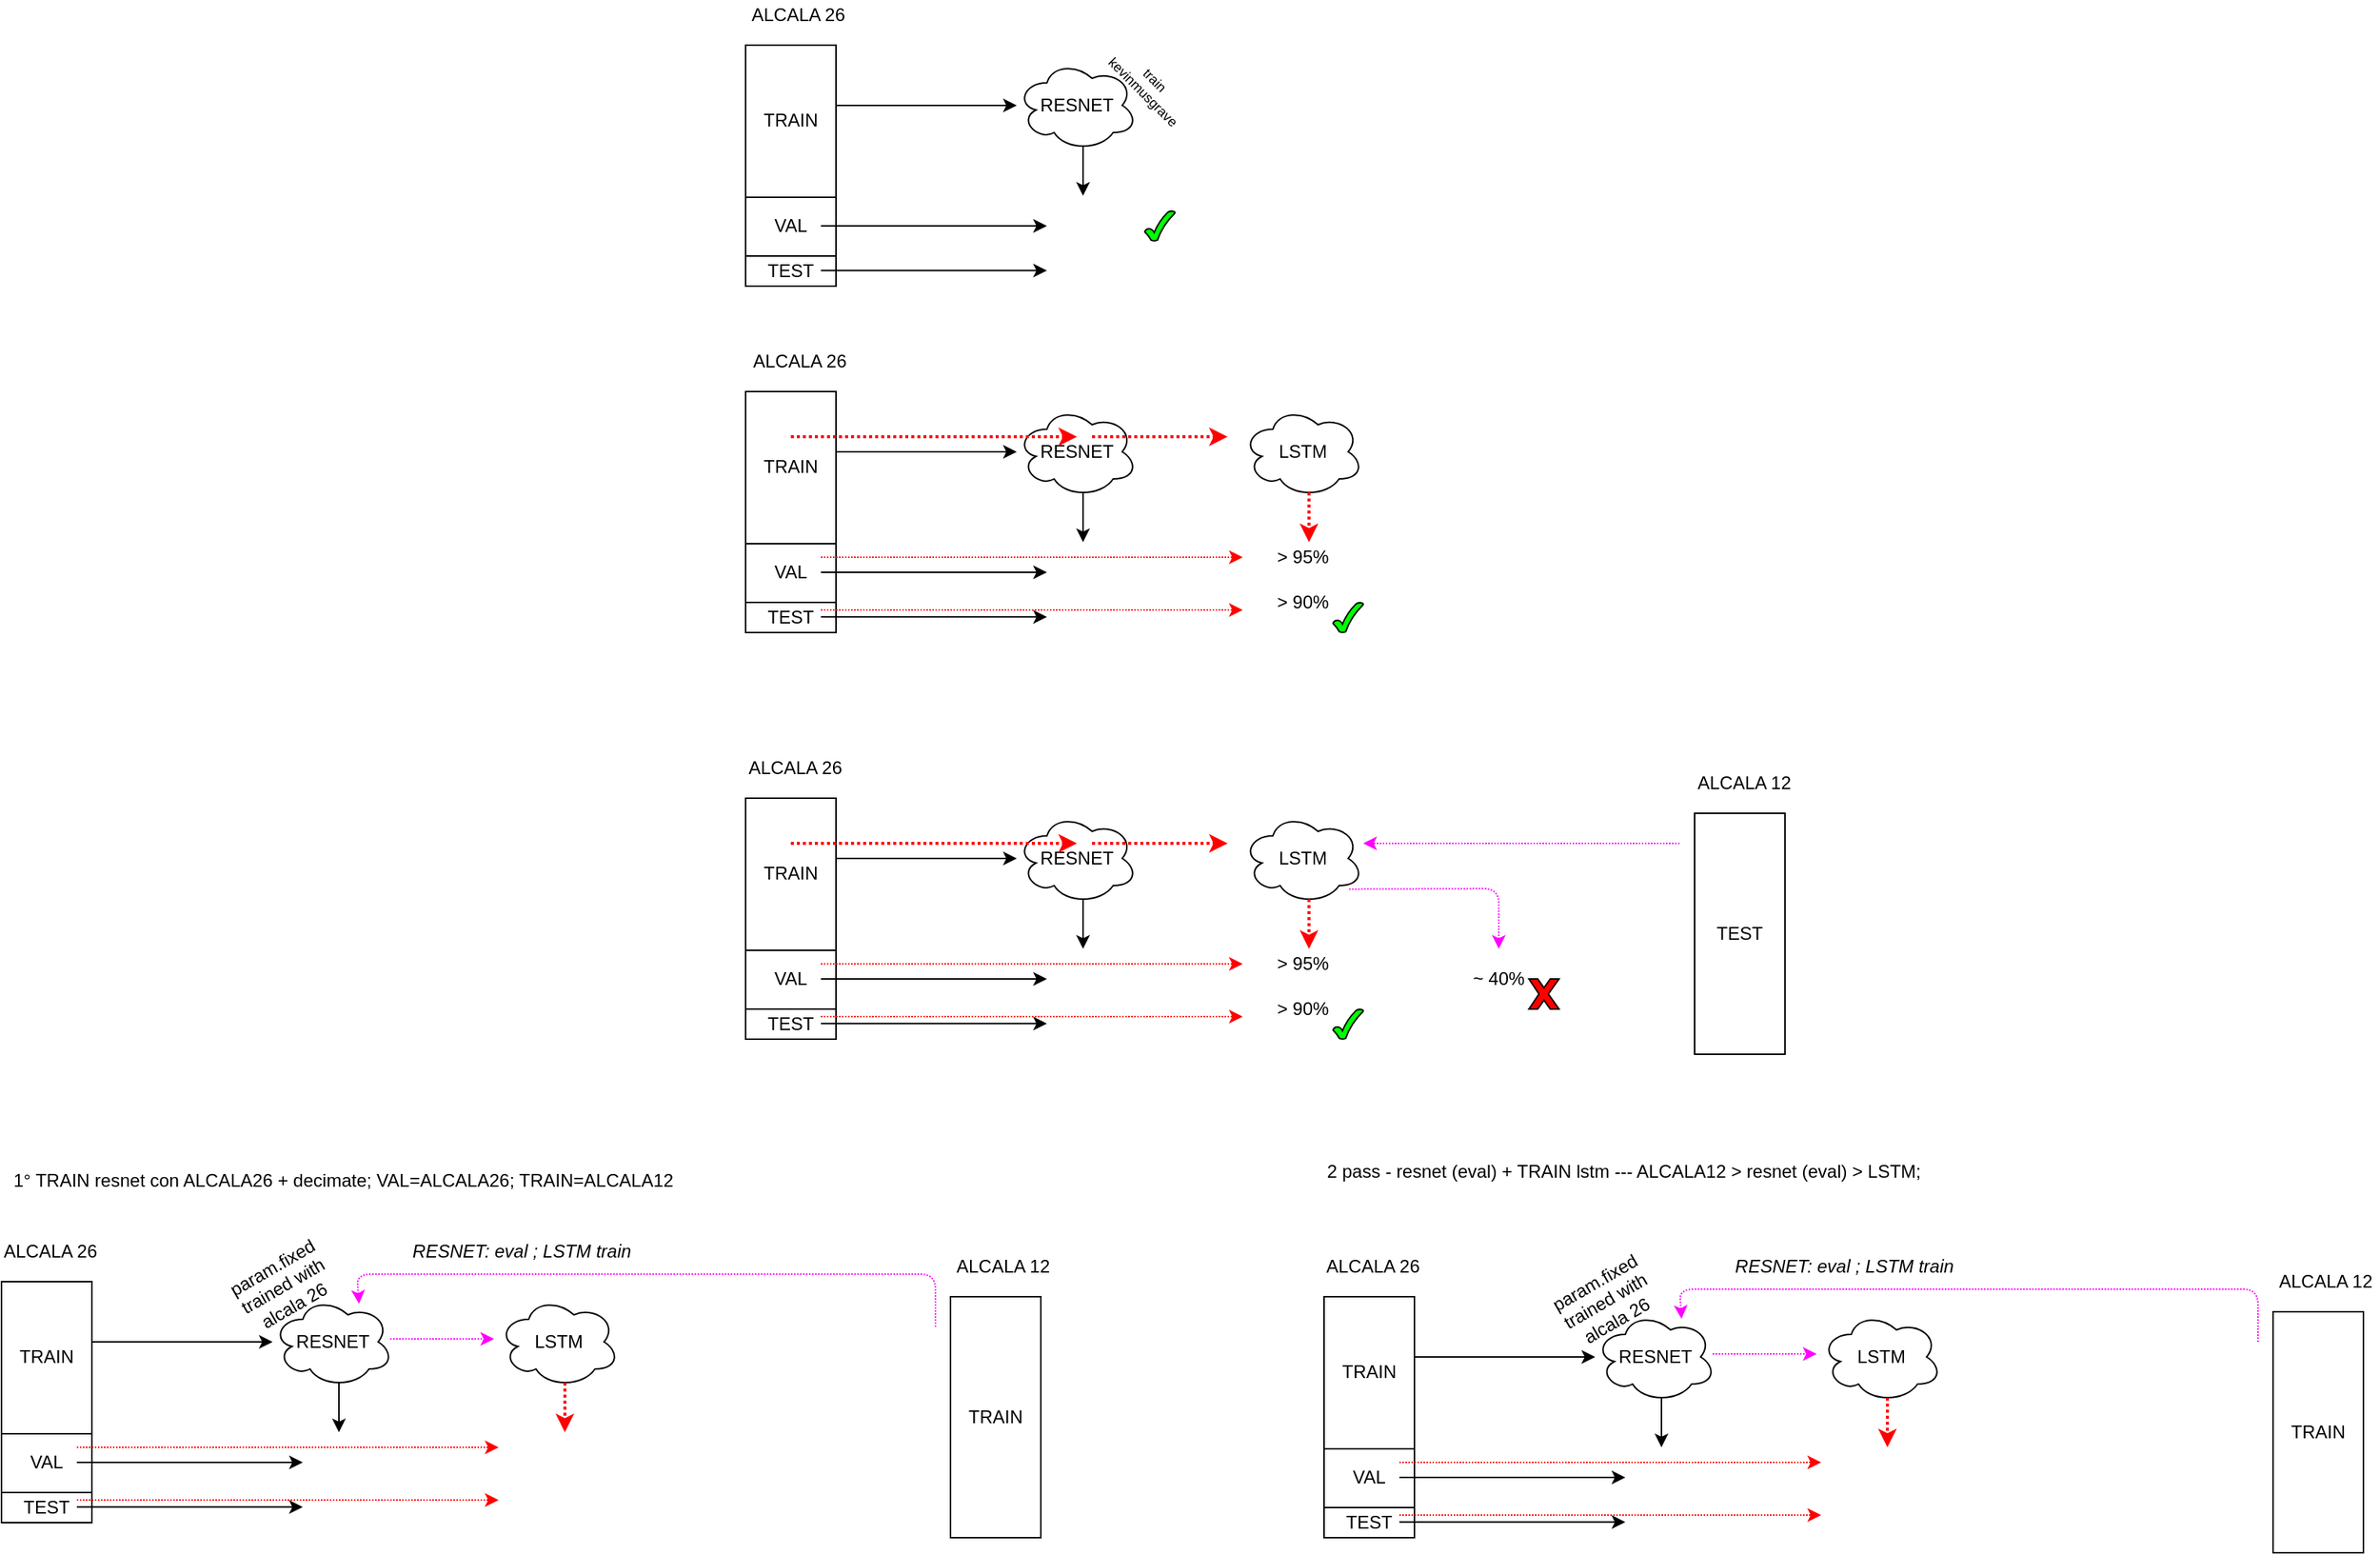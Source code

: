 <mxfile version="14.3.2" type="github">
  <diagram id="OwbG5oHq4rT-jGktvwgA" name="Page-1">
    <mxGraphModel dx="1822" dy="739" grid="0" gridSize="10" guides="1" tooltips="1" connect="1" arrows="1" fold="1" page="0" pageScale="1" pageWidth="827" pageHeight="1169" math="0" shadow="0">
      <root>
        <mxCell id="0" />
        <mxCell id="1" parent="0" />
        <mxCell id="dqrIhCOy4dputuyZEAVO-1" value="" style="rounded=0;whiteSpace=wrap;html=1;" parent="1" vertex="1">
          <mxGeometry x="740" y="710" width="60" height="160" as="geometry" />
        </mxCell>
        <mxCell id="dqrIhCOy4dputuyZEAVO-5" value="ALCALA 12" style="text;html=1;strokeColor=none;fillColor=none;align=center;verticalAlign=middle;whiteSpace=wrap;rounded=0;" parent="1" vertex="1">
          <mxGeometry x="740" y="680" width="66" height="20" as="geometry" />
        </mxCell>
        <mxCell id="dqrIhCOy4dputuyZEAVO-12" style="edgeStyle=orthogonalEdgeStyle;rounded=0;orthogonalLoop=1;jettySize=auto;html=1;exitX=1;exitY=0.25;exitDx=0;exitDy=0;entryX=0;entryY=0.5;entryDx=0;entryDy=0;entryPerimeter=0;" parent="1" source="dqrIhCOy4dputuyZEAVO-6" target="dqrIhCOy4dputuyZEAVO-10" edge="1">
          <mxGeometry relative="1" as="geometry" />
        </mxCell>
        <mxCell id="dqrIhCOy4dputuyZEAVO-6" value="" style="rounded=0;whiteSpace=wrap;html=1;" parent="1" vertex="1">
          <mxGeometry x="110" y="200" width="60" height="160" as="geometry" />
        </mxCell>
        <mxCell id="dqrIhCOy4dputuyZEAVO-7" value="" style="endArrow=none;html=1;exitX=0;exitY=0.75;exitDx=0;exitDy=0;" parent="1" edge="1">
          <mxGeometry width="50" height="50" relative="1" as="geometry">
            <mxPoint x="110" y="301" as="sourcePoint" />
            <mxPoint x="170" y="301" as="targetPoint" />
          </mxGeometry>
        </mxCell>
        <mxCell id="dqrIhCOy4dputuyZEAVO-8" value="" style="endArrow=none;html=1;exitX=0;exitY=0.75;exitDx=0;exitDy=0;" parent="1" edge="1">
          <mxGeometry width="50" height="50" relative="1" as="geometry">
            <mxPoint x="110" y="340" as="sourcePoint" />
            <mxPoint x="170" y="340" as="targetPoint" />
          </mxGeometry>
        </mxCell>
        <mxCell id="dqrIhCOy4dputuyZEAVO-9" value="ALCALA 26" style="text;html=1;strokeColor=none;fillColor=none;align=center;verticalAlign=middle;whiteSpace=wrap;rounded=0;" parent="1" vertex="1">
          <mxGeometry x="110" y="170" width="70" height="20" as="geometry" />
        </mxCell>
        <mxCell id="dqrIhCOy4dputuyZEAVO-18" style="edgeStyle=orthogonalEdgeStyle;rounded=0;orthogonalLoop=1;jettySize=auto;html=1;exitX=0.55;exitY=0.95;exitDx=0;exitDy=0;exitPerimeter=0;" parent="1" source="dqrIhCOy4dputuyZEAVO-10" edge="1">
          <mxGeometry relative="1" as="geometry">
            <mxPoint x="334" y="300" as="targetPoint" />
          </mxGeometry>
        </mxCell>
        <mxCell id="dqrIhCOy4dputuyZEAVO-10" value="RESNET" style="ellipse;shape=cloud;whiteSpace=wrap;html=1;" parent="1" vertex="1">
          <mxGeometry x="290" y="210" width="80" height="60" as="geometry" />
        </mxCell>
        <mxCell id="dqrIhCOy4dputuyZEAVO-11" value="LSTM" style="ellipse;shape=cloud;whiteSpace=wrap;html=1;" parent="1" vertex="1">
          <mxGeometry x="440" y="440" width="80" height="60" as="geometry" />
        </mxCell>
        <mxCell id="dqrIhCOy4dputuyZEAVO-13" value="TRAIN" style="text;html=1;strokeColor=none;fillColor=none;align=center;verticalAlign=middle;whiteSpace=wrap;rounded=0;" parent="1" vertex="1">
          <mxGeometry x="120" y="240" width="40" height="20" as="geometry" />
        </mxCell>
        <mxCell id="dqrIhCOy4dputuyZEAVO-20" style="edgeStyle=orthogonalEdgeStyle;rounded=0;orthogonalLoop=1;jettySize=auto;html=1;" parent="1" source="dqrIhCOy4dputuyZEAVO-14" edge="1">
          <mxGeometry relative="1" as="geometry">
            <mxPoint x="310" y="320" as="targetPoint" />
          </mxGeometry>
        </mxCell>
        <mxCell id="dqrIhCOy4dputuyZEAVO-14" value="VAL" style="text;html=1;strokeColor=none;fillColor=none;align=center;verticalAlign=middle;whiteSpace=wrap;rounded=0;" parent="1" vertex="1">
          <mxGeometry x="120" y="310" width="40" height="20" as="geometry" />
        </mxCell>
        <mxCell id="dqrIhCOy4dputuyZEAVO-15" value="TEST" style="text;html=1;strokeColor=none;fillColor=none;align=center;verticalAlign=middle;whiteSpace=wrap;rounded=0;" parent="1" vertex="1">
          <mxGeometry x="120" y="340" width="40" height="20" as="geometry" />
        </mxCell>
        <mxCell id="dqrIhCOy4dputuyZEAVO-21" style="edgeStyle=orthogonalEdgeStyle;rounded=0;orthogonalLoop=1;jettySize=auto;html=1;" parent="1" edge="1">
          <mxGeometry relative="1" as="geometry">
            <mxPoint x="310" y="349.67" as="targetPoint" />
            <mxPoint x="160" y="349.67" as="sourcePoint" />
          </mxGeometry>
        </mxCell>
        <mxCell id="dqrIhCOy4dputuyZEAVO-23" style="edgeStyle=orthogonalEdgeStyle;rounded=0;orthogonalLoop=1;jettySize=auto;html=1;exitX=1;exitY=0.25;exitDx=0;exitDy=0;entryX=0;entryY=0.5;entryDx=0;entryDy=0;entryPerimeter=0;" parent="1" source="dqrIhCOy4dputuyZEAVO-24" target="dqrIhCOy4dputuyZEAVO-29" edge="1">
          <mxGeometry relative="1" as="geometry" />
        </mxCell>
        <mxCell id="dqrIhCOy4dputuyZEAVO-24" value="" style="rounded=0;whiteSpace=wrap;html=1;" parent="1" vertex="1">
          <mxGeometry x="110" y="430" width="60" height="160" as="geometry" />
        </mxCell>
        <mxCell id="dqrIhCOy4dputuyZEAVO-25" value="" style="endArrow=none;html=1;exitX=0;exitY=0.75;exitDx=0;exitDy=0;" parent="1" edge="1">
          <mxGeometry width="50" height="50" relative="1" as="geometry">
            <mxPoint x="110" y="531" as="sourcePoint" />
            <mxPoint x="170" y="531" as="targetPoint" />
          </mxGeometry>
        </mxCell>
        <mxCell id="dqrIhCOy4dputuyZEAVO-26" value="" style="endArrow=none;html=1;exitX=0;exitY=0.75;exitDx=0;exitDy=0;" parent="1" edge="1">
          <mxGeometry width="50" height="50" relative="1" as="geometry">
            <mxPoint x="110" y="570" as="sourcePoint" />
            <mxPoint x="170" y="570" as="targetPoint" />
          </mxGeometry>
        </mxCell>
        <mxCell id="dqrIhCOy4dputuyZEAVO-27" value="ALCALA 26" style="text;html=1;strokeColor=none;fillColor=none;align=center;verticalAlign=middle;whiteSpace=wrap;rounded=0;" parent="1" vertex="1">
          <mxGeometry x="110" y="400" width="72" height="20" as="geometry" />
        </mxCell>
        <mxCell id="dqrIhCOy4dputuyZEAVO-28" style="edgeStyle=orthogonalEdgeStyle;rounded=0;orthogonalLoop=1;jettySize=auto;html=1;exitX=0.55;exitY=0.95;exitDx=0;exitDy=0;exitPerimeter=0;" parent="1" source="dqrIhCOy4dputuyZEAVO-29" edge="1">
          <mxGeometry relative="1" as="geometry">
            <mxPoint x="334" y="530" as="targetPoint" />
          </mxGeometry>
        </mxCell>
        <mxCell id="dqrIhCOy4dputuyZEAVO-29" value="RESNET" style="ellipse;shape=cloud;whiteSpace=wrap;html=1;" parent="1" vertex="1">
          <mxGeometry x="290" y="440" width="80" height="60" as="geometry" />
        </mxCell>
        <mxCell id="dqrIhCOy4dputuyZEAVO-30" value="TRAIN" style="text;html=1;strokeColor=none;fillColor=none;align=center;verticalAlign=middle;whiteSpace=wrap;rounded=0;" parent="1" vertex="1">
          <mxGeometry x="120" y="470" width="40" height="20" as="geometry" />
        </mxCell>
        <mxCell id="dqrIhCOy4dputuyZEAVO-31" style="edgeStyle=orthogonalEdgeStyle;rounded=0;orthogonalLoop=1;jettySize=auto;html=1;" parent="1" source="dqrIhCOy4dputuyZEAVO-32" edge="1">
          <mxGeometry relative="1" as="geometry">
            <mxPoint x="310" y="550" as="targetPoint" />
          </mxGeometry>
        </mxCell>
        <mxCell id="dqrIhCOy4dputuyZEAVO-32" value="VAL" style="text;html=1;strokeColor=none;fillColor=none;align=center;verticalAlign=middle;whiteSpace=wrap;rounded=0;" parent="1" vertex="1">
          <mxGeometry x="120" y="540" width="40" height="20" as="geometry" />
        </mxCell>
        <mxCell id="dqrIhCOy4dputuyZEAVO-33" value="TEST" style="text;html=1;strokeColor=none;fillColor=none;align=center;verticalAlign=middle;whiteSpace=wrap;rounded=0;" parent="1" vertex="1">
          <mxGeometry x="120" y="570" width="40" height="20" as="geometry" />
        </mxCell>
        <mxCell id="dqrIhCOy4dputuyZEAVO-34" style="edgeStyle=orthogonalEdgeStyle;rounded=0;orthogonalLoop=1;jettySize=auto;html=1;" parent="1" edge="1">
          <mxGeometry relative="1" as="geometry">
            <mxPoint x="310" y="579.67" as="targetPoint" />
            <mxPoint x="160" y="579.67" as="sourcePoint" />
          </mxGeometry>
        </mxCell>
        <mxCell id="dqrIhCOy4dputuyZEAVO-22" style="edgeStyle=orthogonalEdgeStyle;rounded=0;orthogonalLoop=1;jettySize=auto;html=1;fillColor=#f8cecc;strokeColor=#FF0000;strokeWidth=2;dashed=1;dashPattern=1 1;" parent="1" edge="1">
          <mxGeometry relative="1" as="geometry">
            <mxPoint x="330" y="460" as="targetPoint" />
            <mxPoint x="140" y="460" as="sourcePoint" />
          </mxGeometry>
        </mxCell>
        <mxCell id="dqrIhCOy4dputuyZEAVO-35" style="edgeStyle=orthogonalEdgeStyle;rounded=0;orthogonalLoop=1;jettySize=auto;html=1;fillColor=#f8cecc;strokeColor=#FF0000;strokeWidth=2;dashed=1;dashPattern=1 1;" parent="1" edge="1">
          <mxGeometry relative="1" as="geometry">
            <mxPoint x="430" y="460" as="targetPoint" />
            <mxPoint x="340" y="460" as="sourcePoint" />
          </mxGeometry>
        </mxCell>
        <mxCell id="dqrIhCOy4dputuyZEAVO-37" style="edgeStyle=orthogonalEdgeStyle;rounded=0;orthogonalLoop=1;jettySize=auto;html=1;fillColor=#f8cecc;strokeColor=#FF0000;strokeWidth=2;dashed=1;dashPattern=1 1;exitX=0.55;exitY=0.95;exitDx=0;exitDy=0;exitPerimeter=0;" parent="1" source="dqrIhCOy4dputuyZEAVO-11" edge="1">
          <mxGeometry relative="1" as="geometry">
            <mxPoint x="484" y="530" as="targetPoint" />
            <mxPoint x="350" y="470" as="sourcePoint" />
          </mxGeometry>
        </mxCell>
        <mxCell id="dqrIhCOy4dputuyZEAVO-38" value="&amp;gt; 95%" style="text;html=1;strokeColor=none;fillColor=none;align=center;verticalAlign=middle;whiteSpace=wrap;rounded=0;" parent="1" vertex="1">
          <mxGeometry x="450" y="530" width="60" height="20" as="geometry" />
        </mxCell>
        <mxCell id="dqrIhCOy4dputuyZEAVO-39" value="&amp;gt; 90%" style="text;html=1;strokeColor=none;fillColor=none;align=center;verticalAlign=middle;whiteSpace=wrap;rounded=0;" parent="1" vertex="1">
          <mxGeometry x="450" y="560" width="60" height="20" as="geometry" />
        </mxCell>
        <mxCell id="dqrIhCOy4dputuyZEAVO-40" style="edgeStyle=orthogonalEdgeStyle;rounded=0;orthogonalLoop=1;jettySize=auto;html=1;fillColor=#f8cecc;strokeColor=#FF0000;strokeWidth=1;dashed=1;dashPattern=1 1;" parent="1" edge="1">
          <mxGeometry relative="1" as="geometry">
            <mxPoint x="440" y="540" as="targetPoint" />
            <mxPoint x="160" y="540" as="sourcePoint" />
          </mxGeometry>
        </mxCell>
        <mxCell id="dqrIhCOy4dputuyZEAVO-41" style="edgeStyle=orthogonalEdgeStyle;rounded=0;orthogonalLoop=1;jettySize=auto;html=1;fillColor=#f8cecc;strokeColor=#FF0000;strokeWidth=1;dashed=1;dashPattern=1 1;" parent="1" edge="1">
          <mxGeometry relative="1" as="geometry">
            <mxPoint x="440" y="575" as="targetPoint" />
            <mxPoint x="160" y="575" as="sourcePoint" />
          </mxGeometry>
        </mxCell>
        <mxCell id="dqrIhCOy4dputuyZEAVO-42" style="edgeStyle=orthogonalEdgeStyle;rounded=0;orthogonalLoop=1;jettySize=auto;html=1;exitX=0.5;exitY=1;exitDx=0;exitDy=0;dashed=1;dashPattern=1 1;strokeColor=#FF0000;strokeWidth=1;" parent="1" source="dqrIhCOy4dputuyZEAVO-39" target="dqrIhCOy4dputuyZEAVO-39" edge="1">
          <mxGeometry relative="1" as="geometry" />
        </mxCell>
        <mxCell id="dqrIhCOy4dputuyZEAVO-43" value="" style="verticalLabelPosition=bottom;verticalAlign=top;html=1;shape=mxgraph.basic.tick;fillColor=#00FF00;" parent="1" vertex="1">
          <mxGeometry x="375" y="310" width="20" height="20" as="geometry" />
        </mxCell>
        <mxCell id="dqrIhCOy4dputuyZEAVO-44" value="" style="verticalLabelPosition=bottom;verticalAlign=top;html=1;shape=mxgraph.basic.tick;fillColor=#00FF00;" parent="1" vertex="1">
          <mxGeometry x="500" y="570" width="20" height="20" as="geometry" />
        </mxCell>
        <mxCell id="dqrIhCOy4dputuyZEAVO-45" value="LSTM" style="ellipse;shape=cloud;whiteSpace=wrap;html=1;" parent="1" vertex="1">
          <mxGeometry x="440" y="710" width="80" height="60" as="geometry" />
        </mxCell>
        <mxCell id="dqrIhCOy4dputuyZEAVO-46" style="edgeStyle=orthogonalEdgeStyle;rounded=0;orthogonalLoop=1;jettySize=auto;html=1;exitX=1;exitY=0.25;exitDx=0;exitDy=0;entryX=0;entryY=0.5;entryDx=0;entryDy=0;entryPerimeter=0;" parent="1" source="dqrIhCOy4dputuyZEAVO-47" target="dqrIhCOy4dputuyZEAVO-52" edge="1">
          <mxGeometry relative="1" as="geometry" />
        </mxCell>
        <mxCell id="dqrIhCOy4dputuyZEAVO-47" value="" style="rounded=0;whiteSpace=wrap;html=1;" parent="1" vertex="1">
          <mxGeometry x="110" y="700" width="60" height="160" as="geometry" />
        </mxCell>
        <mxCell id="dqrIhCOy4dputuyZEAVO-48" value="" style="endArrow=none;html=1;exitX=0;exitY=0.75;exitDx=0;exitDy=0;" parent="1" edge="1">
          <mxGeometry width="50" height="50" relative="1" as="geometry">
            <mxPoint x="110" y="801" as="sourcePoint" />
            <mxPoint x="170" y="801" as="targetPoint" />
          </mxGeometry>
        </mxCell>
        <mxCell id="dqrIhCOy4dputuyZEAVO-49" value="" style="endArrow=none;html=1;exitX=0;exitY=0.75;exitDx=0;exitDy=0;" parent="1" edge="1">
          <mxGeometry width="50" height="50" relative="1" as="geometry">
            <mxPoint x="110" y="840" as="sourcePoint" />
            <mxPoint x="170" y="840" as="targetPoint" />
          </mxGeometry>
        </mxCell>
        <mxCell id="dqrIhCOy4dputuyZEAVO-50" value="ALCALA 26" style="text;html=1;strokeColor=none;fillColor=none;align=center;verticalAlign=middle;whiteSpace=wrap;rounded=0;" parent="1" vertex="1">
          <mxGeometry x="110" y="670" width="66" height="20" as="geometry" />
        </mxCell>
        <mxCell id="dqrIhCOy4dputuyZEAVO-51" style="edgeStyle=orthogonalEdgeStyle;rounded=0;orthogonalLoop=1;jettySize=auto;html=1;exitX=0.55;exitY=0.95;exitDx=0;exitDy=0;exitPerimeter=0;" parent="1" source="dqrIhCOy4dputuyZEAVO-52" edge="1">
          <mxGeometry relative="1" as="geometry">
            <mxPoint x="334" y="800" as="targetPoint" />
          </mxGeometry>
        </mxCell>
        <mxCell id="dqrIhCOy4dputuyZEAVO-52" value="RESNET" style="ellipse;shape=cloud;whiteSpace=wrap;html=1;" parent="1" vertex="1">
          <mxGeometry x="290" y="710" width="80" height="60" as="geometry" />
        </mxCell>
        <mxCell id="dqrIhCOy4dputuyZEAVO-53" value="TRAIN" style="text;html=1;strokeColor=none;fillColor=none;align=center;verticalAlign=middle;whiteSpace=wrap;rounded=0;" parent="1" vertex="1">
          <mxGeometry x="120" y="740" width="40" height="20" as="geometry" />
        </mxCell>
        <mxCell id="dqrIhCOy4dputuyZEAVO-54" style="edgeStyle=orthogonalEdgeStyle;rounded=0;orthogonalLoop=1;jettySize=auto;html=1;" parent="1" source="dqrIhCOy4dputuyZEAVO-55" edge="1">
          <mxGeometry relative="1" as="geometry">
            <mxPoint x="310" y="820" as="targetPoint" />
          </mxGeometry>
        </mxCell>
        <mxCell id="dqrIhCOy4dputuyZEAVO-55" value="VAL" style="text;html=1;strokeColor=none;fillColor=none;align=center;verticalAlign=middle;whiteSpace=wrap;rounded=0;" parent="1" vertex="1">
          <mxGeometry x="120" y="810" width="40" height="20" as="geometry" />
        </mxCell>
        <mxCell id="dqrIhCOy4dputuyZEAVO-56" value="TEST" style="text;html=1;strokeColor=none;fillColor=none;align=center;verticalAlign=middle;whiteSpace=wrap;rounded=0;" parent="1" vertex="1">
          <mxGeometry x="120" y="840" width="40" height="20" as="geometry" />
        </mxCell>
        <mxCell id="dqrIhCOy4dputuyZEAVO-57" style="edgeStyle=orthogonalEdgeStyle;rounded=0;orthogonalLoop=1;jettySize=auto;html=1;" parent="1" edge="1">
          <mxGeometry relative="1" as="geometry">
            <mxPoint x="310" y="849.67" as="targetPoint" />
            <mxPoint x="160" y="849.67" as="sourcePoint" />
          </mxGeometry>
        </mxCell>
        <mxCell id="dqrIhCOy4dputuyZEAVO-58" style="edgeStyle=orthogonalEdgeStyle;rounded=0;orthogonalLoop=1;jettySize=auto;html=1;fillColor=#f8cecc;strokeColor=#FF0000;strokeWidth=2;dashed=1;dashPattern=1 1;" parent="1" edge="1">
          <mxGeometry relative="1" as="geometry">
            <mxPoint x="330" y="730" as="targetPoint" />
            <mxPoint x="140" y="730" as="sourcePoint" />
          </mxGeometry>
        </mxCell>
        <mxCell id="dqrIhCOy4dputuyZEAVO-59" style="edgeStyle=orthogonalEdgeStyle;rounded=0;orthogonalLoop=1;jettySize=auto;html=1;fillColor=#f8cecc;strokeColor=#FF0000;strokeWidth=2;dashed=1;dashPattern=1 1;" parent="1" edge="1">
          <mxGeometry relative="1" as="geometry">
            <mxPoint x="430" y="730" as="targetPoint" />
            <mxPoint x="340" y="730" as="sourcePoint" />
          </mxGeometry>
        </mxCell>
        <mxCell id="dqrIhCOy4dputuyZEAVO-60" style="edgeStyle=orthogonalEdgeStyle;rounded=0;orthogonalLoop=1;jettySize=auto;html=1;fillColor=#f8cecc;strokeColor=#FF0000;strokeWidth=2;dashed=1;dashPattern=1 1;exitX=0.55;exitY=0.95;exitDx=0;exitDy=0;exitPerimeter=0;" parent="1" source="dqrIhCOy4dputuyZEAVO-45" edge="1">
          <mxGeometry relative="1" as="geometry">
            <mxPoint x="484" y="800" as="targetPoint" />
            <mxPoint x="350" y="740" as="sourcePoint" />
          </mxGeometry>
        </mxCell>
        <mxCell id="dqrIhCOy4dputuyZEAVO-61" value="&amp;gt; 95%" style="text;html=1;strokeColor=none;fillColor=none;align=center;verticalAlign=middle;whiteSpace=wrap;rounded=0;" parent="1" vertex="1">
          <mxGeometry x="450" y="800" width="60" height="20" as="geometry" />
        </mxCell>
        <mxCell id="dqrIhCOy4dputuyZEAVO-62" value="&amp;gt; 90%" style="text;html=1;strokeColor=none;fillColor=none;align=center;verticalAlign=middle;whiteSpace=wrap;rounded=0;" parent="1" vertex="1">
          <mxGeometry x="450" y="830" width="60" height="20" as="geometry" />
        </mxCell>
        <mxCell id="dqrIhCOy4dputuyZEAVO-63" style="edgeStyle=orthogonalEdgeStyle;rounded=0;orthogonalLoop=1;jettySize=auto;html=1;fillColor=#f8cecc;strokeColor=#FF0000;strokeWidth=1;dashed=1;dashPattern=1 1;" parent="1" edge="1">
          <mxGeometry relative="1" as="geometry">
            <mxPoint x="440" y="810" as="targetPoint" />
            <mxPoint x="160" y="810" as="sourcePoint" />
          </mxGeometry>
        </mxCell>
        <mxCell id="dqrIhCOy4dputuyZEAVO-64" style="edgeStyle=orthogonalEdgeStyle;rounded=0;orthogonalLoop=1;jettySize=auto;html=1;fillColor=#f8cecc;strokeColor=#FF0000;strokeWidth=1;dashed=1;dashPattern=1 1;" parent="1" edge="1">
          <mxGeometry relative="1" as="geometry">
            <mxPoint x="440" y="845" as="targetPoint" />
            <mxPoint x="160" y="845" as="sourcePoint" />
          </mxGeometry>
        </mxCell>
        <mxCell id="dqrIhCOy4dputuyZEAVO-65" style="edgeStyle=orthogonalEdgeStyle;rounded=0;orthogonalLoop=1;jettySize=auto;html=1;exitX=0.5;exitY=1;exitDx=0;exitDy=0;dashed=1;dashPattern=1 1;strokeColor=#FF0000;strokeWidth=1;" parent="1" source="dqrIhCOy4dputuyZEAVO-62" target="dqrIhCOy4dputuyZEAVO-62" edge="1">
          <mxGeometry relative="1" as="geometry" />
        </mxCell>
        <mxCell id="dqrIhCOy4dputuyZEAVO-66" value="" style="verticalLabelPosition=bottom;verticalAlign=top;html=1;shape=mxgraph.basic.tick;fillColor=#00FF00;" parent="1" vertex="1">
          <mxGeometry x="500" y="840" width="20" height="20" as="geometry" />
        </mxCell>
        <mxCell id="dqrIhCOy4dputuyZEAVO-67" value="TEST" style="text;html=1;strokeColor=none;fillColor=none;align=center;verticalAlign=middle;whiteSpace=wrap;rounded=0;" parent="1" vertex="1">
          <mxGeometry x="750" y="780" width="40" height="20" as="geometry" />
        </mxCell>
        <mxCell id="dqrIhCOy4dputuyZEAVO-68" value="" style="endArrow=classic;html=1;dashed=1;dashPattern=1 1;strokeWidth=1;fillColor=#ffe6cc;strokeColor=#FF00FF;" parent="1" edge="1">
          <mxGeometry width="50" height="50" relative="1" as="geometry">
            <mxPoint x="730" y="730" as="sourcePoint" />
            <mxPoint x="520" y="730" as="targetPoint" />
          </mxGeometry>
        </mxCell>
        <mxCell id="dqrIhCOy4dputuyZEAVO-69" value="" style="endArrow=classic;html=1;dashed=1;dashPattern=1 1;strokeColor=#FF00FF;strokeWidth=1;exitX=0.883;exitY=0.839;exitDx=0;exitDy=0;exitPerimeter=0;" parent="1" source="dqrIhCOy4dputuyZEAVO-45" edge="1">
          <mxGeometry width="50" height="50" relative="1" as="geometry">
            <mxPoint x="400" y="780" as="sourcePoint" />
            <mxPoint x="610" y="800" as="targetPoint" />
            <Array as="points">
              <mxPoint x="610" y="760" />
            </Array>
          </mxGeometry>
        </mxCell>
        <mxCell id="dqrIhCOy4dputuyZEAVO-70" value="~ 40%" style="text;html=1;strokeColor=none;fillColor=none;align=center;verticalAlign=middle;whiteSpace=wrap;rounded=0;" parent="1" vertex="1">
          <mxGeometry x="580" y="810" width="60" height="20" as="geometry" />
        </mxCell>
        <mxCell id="dqrIhCOy4dputuyZEAVO-71" value="" style="verticalLabelPosition=bottom;verticalAlign=top;html=1;shape=mxgraph.basic.x;fillColor=#FF0000;" parent="1" vertex="1">
          <mxGeometry x="630" y="820" width="20" height="20" as="geometry" />
        </mxCell>
        <mxCell id="dqrIhCOy4dputuyZEAVO-73" value="" style="rounded=0;whiteSpace=wrap;html=1;" parent="1" vertex="1">
          <mxGeometry x="1124" y="1041" width="60" height="160" as="geometry" />
        </mxCell>
        <mxCell id="dqrIhCOy4dputuyZEAVO-74" value="ALCALA 12" style="text;html=1;strokeColor=none;fillColor=none;align=center;verticalAlign=middle;whiteSpace=wrap;rounded=0;" parent="1" vertex="1">
          <mxGeometry x="1124" y="1011" width="70" height="20" as="geometry" />
        </mxCell>
        <mxCell id="dqrIhCOy4dputuyZEAVO-75" value="LSTM" style="ellipse;shape=cloud;whiteSpace=wrap;html=1;" parent="1" vertex="1">
          <mxGeometry x="824" y="1041" width="80" height="60" as="geometry" />
        </mxCell>
        <mxCell id="dqrIhCOy4dputuyZEAVO-76" style="edgeStyle=orthogonalEdgeStyle;rounded=0;orthogonalLoop=1;jettySize=auto;html=1;exitX=1;exitY=0.25;exitDx=0;exitDy=0;entryX=0;entryY=0.5;entryDx=0;entryDy=0;entryPerimeter=0;" parent="1" source="dqrIhCOy4dputuyZEAVO-77" target="dqrIhCOy4dputuyZEAVO-82" edge="1">
          <mxGeometry relative="1" as="geometry" />
        </mxCell>
        <mxCell id="dqrIhCOy4dputuyZEAVO-77" value="" style="rounded=0;whiteSpace=wrap;html=1;" parent="1" vertex="1">
          <mxGeometry x="494" y="1031" width="60" height="160" as="geometry" />
        </mxCell>
        <mxCell id="dqrIhCOy4dputuyZEAVO-78" value="" style="endArrow=none;html=1;exitX=0;exitY=0.75;exitDx=0;exitDy=0;" parent="1" edge="1">
          <mxGeometry width="50" height="50" relative="1" as="geometry">
            <mxPoint x="494" y="1132" as="sourcePoint" />
            <mxPoint x="554" y="1132" as="targetPoint" />
          </mxGeometry>
        </mxCell>
        <mxCell id="dqrIhCOy4dputuyZEAVO-79" value="" style="endArrow=none;html=1;exitX=0;exitY=0.75;exitDx=0;exitDy=0;" parent="1" edge="1">
          <mxGeometry width="50" height="50" relative="1" as="geometry">
            <mxPoint x="494" y="1171" as="sourcePoint" />
            <mxPoint x="554" y="1171" as="targetPoint" />
          </mxGeometry>
        </mxCell>
        <mxCell id="dqrIhCOy4dputuyZEAVO-80" value="ALCALA 26" style="text;html=1;strokeColor=none;fillColor=none;align=center;verticalAlign=middle;whiteSpace=wrap;rounded=0;" parent="1" vertex="1">
          <mxGeometry x="494" y="1001" width="65" height="20" as="geometry" />
        </mxCell>
        <mxCell id="dqrIhCOy4dputuyZEAVO-81" style="edgeStyle=orthogonalEdgeStyle;rounded=0;orthogonalLoop=1;jettySize=auto;html=1;exitX=0.55;exitY=0.95;exitDx=0;exitDy=0;exitPerimeter=0;" parent="1" source="dqrIhCOy4dputuyZEAVO-82" edge="1">
          <mxGeometry relative="1" as="geometry">
            <mxPoint x="718" y="1131" as="targetPoint" />
          </mxGeometry>
        </mxCell>
        <mxCell id="dqrIhCOy4dputuyZEAVO-82" value="RESNET" style="ellipse;shape=cloud;whiteSpace=wrap;html=1;" parent="1" vertex="1">
          <mxGeometry x="674" y="1041" width="80" height="60" as="geometry" />
        </mxCell>
        <mxCell id="dqrIhCOy4dputuyZEAVO-83" value="TRAIN" style="text;html=1;strokeColor=none;fillColor=none;align=center;verticalAlign=middle;whiteSpace=wrap;rounded=0;" parent="1" vertex="1">
          <mxGeometry x="504" y="1071" width="40" height="20" as="geometry" />
        </mxCell>
        <mxCell id="dqrIhCOy4dputuyZEAVO-84" style="edgeStyle=orthogonalEdgeStyle;rounded=0;orthogonalLoop=1;jettySize=auto;html=1;" parent="1" source="dqrIhCOy4dputuyZEAVO-85" edge="1">
          <mxGeometry relative="1" as="geometry">
            <mxPoint x="694" y="1151" as="targetPoint" />
          </mxGeometry>
        </mxCell>
        <mxCell id="dqrIhCOy4dputuyZEAVO-85" value="VAL" style="text;html=1;strokeColor=none;fillColor=none;align=center;verticalAlign=middle;whiteSpace=wrap;rounded=0;" parent="1" vertex="1">
          <mxGeometry x="504" y="1141" width="40" height="20" as="geometry" />
        </mxCell>
        <mxCell id="dqrIhCOy4dputuyZEAVO-86" value="TEST" style="text;html=1;strokeColor=none;fillColor=none;align=center;verticalAlign=middle;whiteSpace=wrap;rounded=0;" parent="1" vertex="1">
          <mxGeometry x="504" y="1171" width="40" height="20" as="geometry" />
        </mxCell>
        <mxCell id="dqrIhCOy4dputuyZEAVO-87" style="edgeStyle=orthogonalEdgeStyle;rounded=0;orthogonalLoop=1;jettySize=auto;html=1;" parent="1" edge="1">
          <mxGeometry relative="1" as="geometry">
            <mxPoint x="694" y="1180.67" as="targetPoint" />
            <mxPoint x="544" y="1180.67" as="sourcePoint" />
          </mxGeometry>
        </mxCell>
        <mxCell id="dqrIhCOy4dputuyZEAVO-90" style="edgeStyle=orthogonalEdgeStyle;rounded=0;orthogonalLoop=1;jettySize=auto;html=1;fillColor=#f8cecc;strokeColor=#FF0000;strokeWidth=2;dashed=1;dashPattern=1 1;exitX=0.55;exitY=0.95;exitDx=0;exitDy=0;exitPerimeter=0;" parent="1" source="dqrIhCOy4dputuyZEAVO-75" edge="1">
          <mxGeometry relative="1" as="geometry">
            <mxPoint x="868" y="1131" as="targetPoint" />
            <mxPoint x="734" y="1071" as="sourcePoint" />
          </mxGeometry>
        </mxCell>
        <mxCell id="dqrIhCOy4dputuyZEAVO-93" style="edgeStyle=orthogonalEdgeStyle;rounded=0;orthogonalLoop=1;jettySize=auto;html=1;fillColor=#f8cecc;strokeColor=#FF0000;strokeWidth=1;dashed=1;dashPattern=1 1;" parent="1" edge="1">
          <mxGeometry relative="1" as="geometry">
            <mxPoint x="824" y="1141" as="targetPoint" />
            <mxPoint x="544" y="1141" as="sourcePoint" />
          </mxGeometry>
        </mxCell>
        <mxCell id="dqrIhCOy4dputuyZEAVO-94" style="edgeStyle=orthogonalEdgeStyle;rounded=0;orthogonalLoop=1;jettySize=auto;html=1;fillColor=#f8cecc;strokeColor=#FF0000;strokeWidth=1;dashed=1;dashPattern=1 1;" parent="1" edge="1">
          <mxGeometry relative="1" as="geometry">
            <mxPoint x="824" y="1176" as="targetPoint" />
            <mxPoint x="544" y="1176" as="sourcePoint" />
          </mxGeometry>
        </mxCell>
        <mxCell id="dqrIhCOy4dputuyZEAVO-97" value="TRAIN" style="text;html=1;strokeColor=none;fillColor=none;align=center;verticalAlign=middle;whiteSpace=wrap;rounded=0;" parent="1" vertex="1">
          <mxGeometry x="1134" y="1111" width="40" height="20" as="geometry" />
        </mxCell>
        <mxCell id="dqrIhCOy4dputuyZEAVO-98" value="" style="endArrow=classic;html=1;dashed=1;dashPattern=1 1;strokeWidth=1;fillColor=#ffe6cc;strokeColor=#FF00FF;entryX=0.717;entryY=0.078;entryDx=0;entryDy=0;entryPerimeter=0;" parent="1" target="dqrIhCOy4dputuyZEAVO-82" edge="1">
          <mxGeometry width="50" height="50" relative="1" as="geometry">
            <mxPoint x="1114" y="1061" as="sourcePoint" />
            <mxPoint x="710" y="1026" as="targetPoint" />
            <Array as="points">
              <mxPoint x="1114" y="1026" />
              <mxPoint x="730" y="1026" />
            </Array>
          </mxGeometry>
        </mxCell>
        <mxCell id="dqrIhCOy4dputuyZEAVO-107" value="" style="endArrow=classic;html=1;dashed=1;dashPattern=1 1;strokeColor=#FF00FF;strokeWidth=1;exitX=0.975;exitY=0.467;exitDx=0;exitDy=0;exitPerimeter=0;" parent="1" source="dqrIhCOy4dputuyZEAVO-82" edge="1">
          <mxGeometry width="50" height="50" relative="1" as="geometry">
            <mxPoint x="786" y="1056" as="sourcePoint" />
            <mxPoint x="821" y="1069" as="targetPoint" />
          </mxGeometry>
        </mxCell>
        <mxCell id="dqrIhCOy4dputuyZEAVO-108" value="&lt;i&gt;RESNET: eval ; LSTM train&lt;/i&gt;" style="text;html=1;strokeColor=none;fillColor=none;align=center;verticalAlign=middle;whiteSpace=wrap;rounded=0;" parent="1" vertex="1">
          <mxGeometry x="745" y="1001" width="189" height="20" as="geometry" />
        </mxCell>
        <mxCell id="dqrIhCOy4dputuyZEAVO-112" value="train&lt;br&gt;kevinmusgrave" style="text;html=1;strokeColor=none;fillColor=none;align=center;verticalAlign=middle;whiteSpace=wrap;rounded=0;rotation=45;fontSize=9;" parent="1" vertex="1">
          <mxGeometry x="358" y="217" width="40" height="20" as="geometry" />
        </mxCell>
        <mxCell id="hHNkAstzioS36UwAv1eE-1" value="param.fixed&lt;br&gt;trained with alcala 26" style="text;html=1;strokeColor=none;fillColor=none;align=center;verticalAlign=middle;whiteSpace=wrap;rounded=0;rotation=-30;" vertex="1" parent="1">
          <mxGeometry x="661" y="1024" width="40" height="20" as="geometry" />
        </mxCell>
        <mxCell id="hHNkAstzioS36UwAv1eE-26" value="" style="rounded=0;whiteSpace=wrap;html=1;" vertex="1" parent="1">
          <mxGeometry x="246" y="1031" width="60" height="160" as="geometry" />
        </mxCell>
        <mxCell id="hHNkAstzioS36UwAv1eE-27" value="ALCALA 12" style="text;html=1;strokeColor=none;fillColor=none;align=center;verticalAlign=middle;whiteSpace=wrap;rounded=0;" vertex="1" parent="1">
          <mxGeometry x="246" y="1001" width="70" height="20" as="geometry" />
        </mxCell>
        <mxCell id="hHNkAstzioS36UwAv1eE-28" value="LSTM" style="ellipse;shape=cloud;whiteSpace=wrap;html=1;" vertex="1" parent="1">
          <mxGeometry x="-54" y="1031" width="80" height="60" as="geometry" />
        </mxCell>
        <mxCell id="hHNkAstzioS36UwAv1eE-29" style="edgeStyle=orthogonalEdgeStyle;rounded=0;orthogonalLoop=1;jettySize=auto;html=1;exitX=1;exitY=0.25;exitDx=0;exitDy=0;entryX=0;entryY=0.5;entryDx=0;entryDy=0;entryPerimeter=0;" edge="1" parent="1" source="hHNkAstzioS36UwAv1eE-30" target="hHNkAstzioS36UwAv1eE-35">
          <mxGeometry relative="1" as="geometry" />
        </mxCell>
        <mxCell id="hHNkAstzioS36UwAv1eE-30" value="" style="rounded=0;whiteSpace=wrap;html=1;" vertex="1" parent="1">
          <mxGeometry x="-384" y="1021" width="60" height="160" as="geometry" />
        </mxCell>
        <mxCell id="hHNkAstzioS36UwAv1eE-31" value="" style="endArrow=none;html=1;exitX=0;exitY=0.75;exitDx=0;exitDy=0;" edge="1" parent="1">
          <mxGeometry width="50" height="50" relative="1" as="geometry">
            <mxPoint x="-384" y="1122" as="sourcePoint" />
            <mxPoint x="-324" y="1122" as="targetPoint" />
          </mxGeometry>
        </mxCell>
        <mxCell id="hHNkAstzioS36UwAv1eE-32" value="" style="endArrow=none;html=1;exitX=0;exitY=0.75;exitDx=0;exitDy=0;" edge="1" parent="1">
          <mxGeometry width="50" height="50" relative="1" as="geometry">
            <mxPoint x="-384" y="1161" as="sourcePoint" />
            <mxPoint x="-324" y="1161" as="targetPoint" />
          </mxGeometry>
        </mxCell>
        <mxCell id="hHNkAstzioS36UwAv1eE-33" value="ALCALA 26" style="text;html=1;strokeColor=none;fillColor=none;align=center;verticalAlign=middle;whiteSpace=wrap;rounded=0;" vertex="1" parent="1">
          <mxGeometry x="-384" y="991" width="65" height="20" as="geometry" />
        </mxCell>
        <mxCell id="hHNkAstzioS36UwAv1eE-34" style="edgeStyle=orthogonalEdgeStyle;rounded=0;orthogonalLoop=1;jettySize=auto;html=1;exitX=0.55;exitY=0.95;exitDx=0;exitDy=0;exitPerimeter=0;" edge="1" parent="1" source="hHNkAstzioS36UwAv1eE-35">
          <mxGeometry relative="1" as="geometry">
            <mxPoint x="-160" y="1121" as="targetPoint" />
          </mxGeometry>
        </mxCell>
        <mxCell id="hHNkAstzioS36UwAv1eE-35" value="RESNET" style="ellipse;shape=cloud;whiteSpace=wrap;html=1;" vertex="1" parent="1">
          <mxGeometry x="-204" y="1031" width="80" height="60" as="geometry" />
        </mxCell>
        <mxCell id="hHNkAstzioS36UwAv1eE-36" value="TRAIN" style="text;html=1;strokeColor=none;fillColor=none;align=center;verticalAlign=middle;whiteSpace=wrap;rounded=0;" vertex="1" parent="1">
          <mxGeometry x="-374" y="1061" width="40" height="20" as="geometry" />
        </mxCell>
        <mxCell id="hHNkAstzioS36UwAv1eE-37" style="edgeStyle=orthogonalEdgeStyle;rounded=0;orthogonalLoop=1;jettySize=auto;html=1;" edge="1" parent="1" source="hHNkAstzioS36UwAv1eE-38">
          <mxGeometry relative="1" as="geometry">
            <mxPoint x="-184" y="1141" as="targetPoint" />
          </mxGeometry>
        </mxCell>
        <mxCell id="hHNkAstzioS36UwAv1eE-38" value="VAL" style="text;html=1;strokeColor=none;fillColor=none;align=center;verticalAlign=middle;whiteSpace=wrap;rounded=0;" vertex="1" parent="1">
          <mxGeometry x="-374" y="1131" width="40" height="20" as="geometry" />
        </mxCell>
        <mxCell id="hHNkAstzioS36UwAv1eE-39" value="TEST" style="text;html=1;strokeColor=none;fillColor=none;align=center;verticalAlign=middle;whiteSpace=wrap;rounded=0;" vertex="1" parent="1">
          <mxGeometry x="-374" y="1161" width="40" height="20" as="geometry" />
        </mxCell>
        <mxCell id="hHNkAstzioS36UwAv1eE-40" style="edgeStyle=orthogonalEdgeStyle;rounded=0;orthogonalLoop=1;jettySize=auto;html=1;" edge="1" parent="1">
          <mxGeometry relative="1" as="geometry">
            <mxPoint x="-184" y="1170.67" as="targetPoint" />
            <mxPoint x="-334" y="1170.67" as="sourcePoint" />
          </mxGeometry>
        </mxCell>
        <mxCell id="hHNkAstzioS36UwAv1eE-41" style="edgeStyle=orthogonalEdgeStyle;rounded=0;orthogonalLoop=1;jettySize=auto;html=1;fillColor=#f8cecc;strokeColor=#FF0000;strokeWidth=2;dashed=1;dashPattern=1 1;exitX=0.55;exitY=0.95;exitDx=0;exitDy=0;exitPerimeter=0;" edge="1" parent="1" source="hHNkAstzioS36UwAv1eE-28">
          <mxGeometry relative="1" as="geometry">
            <mxPoint x="-10" y="1121" as="targetPoint" />
            <mxPoint x="-144" y="1061" as="sourcePoint" />
          </mxGeometry>
        </mxCell>
        <mxCell id="hHNkAstzioS36UwAv1eE-42" style="edgeStyle=orthogonalEdgeStyle;rounded=0;orthogonalLoop=1;jettySize=auto;html=1;fillColor=#f8cecc;strokeColor=#FF0000;strokeWidth=1;dashed=1;dashPattern=1 1;" edge="1" parent="1">
          <mxGeometry relative="1" as="geometry">
            <mxPoint x="-54" y="1131" as="targetPoint" />
            <mxPoint x="-334" y="1131" as="sourcePoint" />
          </mxGeometry>
        </mxCell>
        <mxCell id="hHNkAstzioS36UwAv1eE-43" style="edgeStyle=orthogonalEdgeStyle;rounded=0;orthogonalLoop=1;jettySize=auto;html=1;fillColor=#f8cecc;strokeColor=#FF0000;strokeWidth=1;dashed=1;dashPattern=1 1;" edge="1" parent="1">
          <mxGeometry relative="1" as="geometry">
            <mxPoint x="-54" y="1166" as="targetPoint" />
            <mxPoint x="-334" y="1166" as="sourcePoint" />
          </mxGeometry>
        </mxCell>
        <mxCell id="hHNkAstzioS36UwAv1eE-44" value="TRAIN" style="text;html=1;strokeColor=none;fillColor=none;align=center;verticalAlign=middle;whiteSpace=wrap;rounded=0;" vertex="1" parent="1">
          <mxGeometry x="256" y="1101" width="40" height="20" as="geometry" />
        </mxCell>
        <mxCell id="hHNkAstzioS36UwAv1eE-45" value="" style="endArrow=classic;html=1;dashed=1;dashPattern=1 1;strokeWidth=1;fillColor=#ffe6cc;strokeColor=#FF00FF;entryX=0.717;entryY=0.078;entryDx=0;entryDy=0;entryPerimeter=0;" edge="1" parent="1" target="hHNkAstzioS36UwAv1eE-35">
          <mxGeometry width="50" height="50" relative="1" as="geometry">
            <mxPoint x="236" y="1051" as="sourcePoint" />
            <mxPoint x="-168" y="1016" as="targetPoint" />
            <Array as="points">
              <mxPoint x="236" y="1016" />
              <mxPoint x="-148" y="1016" />
            </Array>
          </mxGeometry>
        </mxCell>
        <mxCell id="hHNkAstzioS36UwAv1eE-46" value="" style="endArrow=classic;html=1;dashed=1;dashPattern=1 1;strokeColor=#FF00FF;strokeWidth=1;exitX=0.975;exitY=0.467;exitDx=0;exitDy=0;exitPerimeter=0;" edge="1" parent="1" source="hHNkAstzioS36UwAv1eE-35">
          <mxGeometry width="50" height="50" relative="1" as="geometry">
            <mxPoint x="-92" y="1046" as="sourcePoint" />
            <mxPoint x="-57" y="1059" as="targetPoint" />
          </mxGeometry>
        </mxCell>
        <mxCell id="hHNkAstzioS36UwAv1eE-47" value="&lt;i&gt;RESNET: eval ; LSTM train&lt;/i&gt;" style="text;html=1;strokeColor=none;fillColor=none;align=center;verticalAlign=middle;whiteSpace=wrap;rounded=0;" vertex="1" parent="1">
          <mxGeometry x="-133" y="991" width="189" height="20" as="geometry" />
        </mxCell>
        <mxCell id="hHNkAstzioS36UwAv1eE-48" value="param.fixed&lt;br&gt;trained with alcala 26" style="text;html=1;strokeColor=none;fillColor=none;align=center;verticalAlign=middle;whiteSpace=wrap;rounded=0;rotation=-30;" vertex="1" parent="1">
          <mxGeometry x="-217" y="1014" width="40" height="20" as="geometry" />
        </mxCell>
        <mxCell id="hHNkAstzioS36UwAv1eE-49" value="1° TRAIN resnet con ALCALA26 + decimate; VAL=ALCALA26; TRAIN=ALCALA12&amp;nbsp;" style="text;html=1;strokeColor=none;fillColor=none;align=left;verticalAlign=middle;whiteSpace=wrap;rounded=0;" vertex="1" parent="1">
          <mxGeometry x="-378" y="944" width="696" height="20" as="geometry" />
        </mxCell>
        <mxCell id="hHNkAstzioS36UwAv1eE-51" value="2 pass - resnet (eval) + TRAIN lstm --- ALCALA12 &amp;gt; resnet (eval) &amp;gt; LSTM;&amp;nbsp;" style="text;html=1;strokeColor=none;fillColor=none;align=left;verticalAlign=middle;whiteSpace=wrap;rounded=0;" vertex="1" parent="1">
          <mxGeometry x="494" y="938" width="696" height="20" as="geometry" />
        </mxCell>
      </root>
    </mxGraphModel>
  </diagram>
</mxfile>
